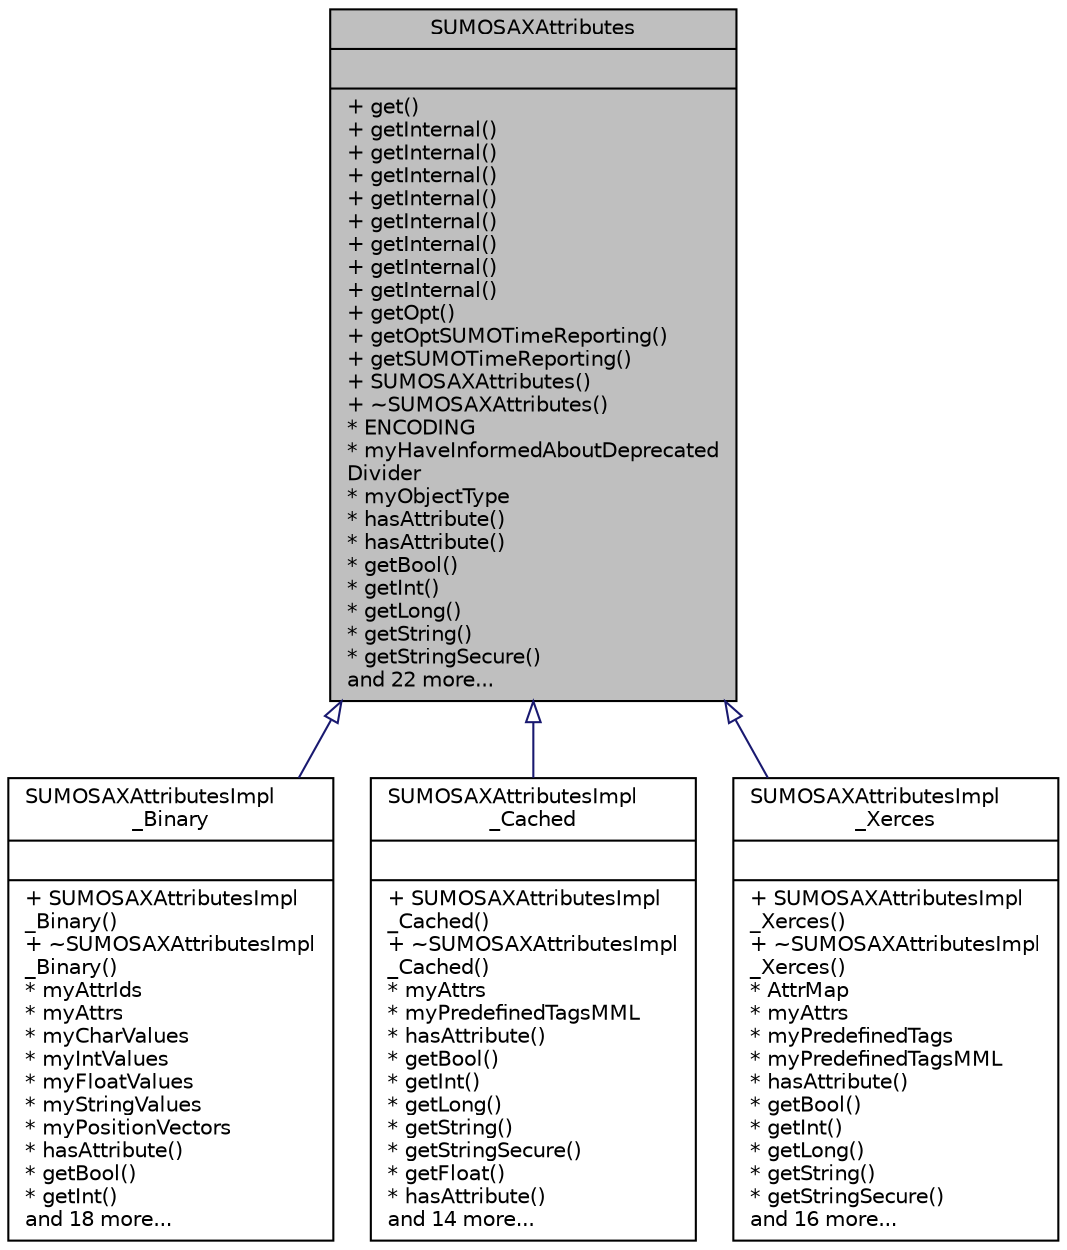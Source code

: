 digraph "SUMOSAXAttributes"
{
  edge [fontname="Helvetica",fontsize="10",labelfontname="Helvetica",labelfontsize="10"];
  node [fontname="Helvetica",fontsize="10",shape=record];
  Node0 [label="{SUMOSAXAttributes\n||+ get()\l+ getInternal()\l+ getInternal()\l+ getInternal()\l+ getInternal()\l+ getInternal()\l+ getInternal()\l+ getInternal()\l+ getInternal()\l+ getOpt()\l+ getOptSUMOTimeReporting()\l+ getSUMOTimeReporting()\l+ SUMOSAXAttributes()\l+ ~SUMOSAXAttributes()\l* ENCODING\l* myHaveInformedAboutDeprecated\lDivider\l* myObjectType\l* hasAttribute()\l* hasAttribute()\l* getBool()\l* getInt()\l* getLong()\l* getString()\l* getStringSecure()\land 22 more...\l}",height=0.2,width=0.4,color="black", fillcolor="grey75", style="filled", fontcolor="black"];
  Node0 -> Node1 [dir="back",color="midnightblue",fontsize="10",style="solid",arrowtail="onormal",fontname="Helvetica"];
  Node1 [label="{SUMOSAXAttributesImpl\l_Binary\n||+ SUMOSAXAttributesImpl\l_Binary()\l+ ~SUMOSAXAttributesImpl\l_Binary()\l* myAttrIds\l* myAttrs\l* myCharValues\l* myIntValues\l* myFloatValues\l* myStringValues\l* myPositionVectors\l* hasAttribute()\l* getBool()\l* getInt()\land 18 more...\l}",height=0.2,width=0.4,color="black", fillcolor="white", style="filled",URL="$d2/d24/class_s_u_m_o_s_a_x_attributes_impl___binary.html",tooltip="Encapsulated Xerces-SAX-attributes. "];
  Node0 -> Node2 [dir="back",color="midnightblue",fontsize="10",style="solid",arrowtail="onormal",fontname="Helvetica"];
  Node2 [label="{SUMOSAXAttributesImpl\l_Cached\n||+ SUMOSAXAttributesImpl\l_Cached()\l+ ~SUMOSAXAttributesImpl\l_Cached()\l* myAttrs\l* myPredefinedTagsMML\l* hasAttribute()\l* getBool()\l* getInt()\l* getLong()\l* getString()\l* getStringSecure()\l* getFloat()\l* hasAttribute()\land 14 more...\l}",height=0.2,width=0.4,color="black", fillcolor="white", style="filled",URL="$df/dce/class_s_u_m_o_s_a_x_attributes_impl___cached.html",tooltip="Encapsulated Xerces-SAX-attributes. "];
  Node0 -> Node3 [dir="back",color="midnightblue",fontsize="10",style="solid",arrowtail="onormal",fontname="Helvetica"];
  Node3 [label="{SUMOSAXAttributesImpl\l_Xerces\n||+ SUMOSAXAttributesImpl\l_Xerces()\l+ ~SUMOSAXAttributesImpl\l_Xerces()\l* AttrMap\l* myAttrs\l* myPredefinedTags\l* myPredefinedTagsMML\l* hasAttribute()\l* getBool()\l* getInt()\l* getLong()\l* getString()\l* getStringSecure()\land 16 more...\l}",height=0.2,width=0.4,color="black", fillcolor="white", style="filled",URL="$d1/d42/class_s_u_m_o_s_a_x_attributes_impl___xerces.html",tooltip="Encapsulated Xerces-SAX-attributes. "];
}
